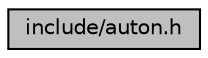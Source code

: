 digraph "include/auton.h"
{
  edge [fontname="Helvetica",fontsize="10",labelfontname="Helvetica",labelfontsize="10"];
  node [fontname="Helvetica",fontsize="10",shape=record];
  Node0 [label="include/auton.h",height=0.2,width=0.4,color="black", fillcolor="grey75", style="filled", fontcolor="black"];
}
